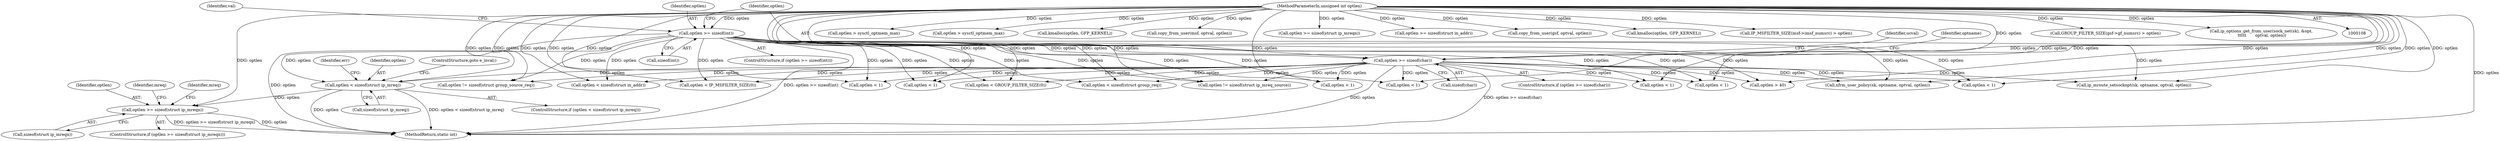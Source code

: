 digraph "0_linux_f6d8bd051c391c1c0458a30b2a7abcd939329259_26@API" {
"1000859" [label="(Call,optlen >= sizeof(struct ip_mreqn))"];
"1000849" [label="(Call,optlen < sizeof(struct ip_mreq))"];
"1000227" [label="(Call,optlen >= sizeof(char))"];
"1000211" [label="(Call,optlen >= sizeof(int))"];
"1000113" [label="(MethodParameterIn,unsigned int optlen)"];
"1001402" [label="(Call,optlen < GROUP_FILTER_SIZE(0))"];
"1000849" [label="(Call,optlen < sizeof(struct ip_mreq))"];
"1000517" [label="(Call,optlen < 1)"];
"1001202" [label="(Call,optlen != sizeof(struct group_source_req))"];
"1000850" [label="(Identifier,optlen)"];
"1001608" [label="(Call,optlen < 1)"];
"1000213" [label="(Call,sizeof(int))"];
"1000227" [label="(Call,optlen >= sizeof(char))"];
"1000228" [label="(Identifier,optlen)"];
"1000226" [label="(ControlStructure,if (optlen >= sizeof(char)))"];
"1000113" [label="(MethodParameterIn,unsigned int optlen)"];
"1000876" [label="(Identifier,mreq)"];
"1000848" [label="(ControlStructure,if (optlen < sizeof(struct ip_mreq)))"];
"1000853" [label="(ControlStructure,goto e_inval;)"];
"1001005" [label="(Call,optlen != sizeof(struct ip_mreq_source))"];
"1000229" [label="(Call,sizeof(char))"];
"1001640" [label="(Call,optlen < 1)"];
"1001683" [label="(Call,optlen < 1)"];
"1000272" [label="(Call,optlen > 40)"];
"1000683" [label="(Call,optlen < sizeof(struct in_addr))"];
"1001408" [label="(Call,optlen > sysctl_optmem_max)"];
"1000916" [label="(Call,optlen > sysctl_optmem_max)"];
"1000855" [label="(Identifier,err)"];
"1000927" [label="(Call,kmalloc(optlen, GFP_KERNEL))"];
"1000944" [label="(Call,copy_from_user(msf, optval, optlen))"];
"1000851" [label="(Call,sizeof(struct ip_mreq))"];
"1000212" [label="(Identifier,optlen)"];
"1000910" [label="(Call,optlen < IP_MSFILTER_SIZE(0))"];
"1000235" [label="(Identifier,ucval)"];
"1000867" [label="(Identifier,mreq)"];
"1001697" [label="(Call,optlen < 1)"];
"1000860" [label="(Identifier,optlen)"];
"1000693" [label="(Call,optlen >= sizeof(struct ip_mreqn))"];
"1000716" [label="(Call,optlen >= sizeof(struct in_addr))"];
"1001121" [label="(Call,optlen < sizeof(struct group_req))"];
"1000861" [label="(Call,sizeof(struct ip_mreqn))"];
"1001436" [label="(Call,copy_from_user(gsf, optval, optlen))"];
"1000858" [label="(ControlStructure,if (optlen >= sizeof(struct ip_mreqn)))"];
"1000251" [label="(Call,ip_mroute_setsockopt(sk, optname, optval, optlen))"];
"1001419" [label="(Call,kmalloc(optlen, GFP_KERNEL))"];
"1000973" [label="(Call,IP_MSFILTER_SIZE(msf->imsf_numsrc) > optlen)"];
"1000627" [label="(Call,optlen < 1)"];
"1000656" [label="(Call,optlen < 1)"];
"1001460" [label="(Call,GROUP_FILTER_SIZE(gsf->gf_numsrc) > optlen)"];
"1000218" [label="(Identifier,val)"];
"1000249" [label="(Identifier,optname)"];
"1000210" [label="(ControlStructure,if (optlen >= sizeof(int)))"];
"1001665" [label="(Call,xfrm_user_policy(sk, optname, optval, optlen))"];
"1000859" [label="(Call,optlen >= sizeof(struct ip_mreqn))"];
"1001732" [label="(MethodReturn,static int)"];
"1000211" [label="(Call,optlen >= sizeof(int))"];
"1000278" [label="(Call,ip_options_get_from_user(sock_net(sk), &opt,\n \t\t\t\t\t       optval, optlen))"];
"1000859" -> "1000858"  [label="AST: "];
"1000859" -> "1000861"  [label="CFG: "];
"1000860" -> "1000859"  [label="AST: "];
"1000861" -> "1000859"  [label="AST: "];
"1000867" -> "1000859"  [label="CFG: "];
"1000876" -> "1000859"  [label="CFG: "];
"1000859" -> "1001732"  [label="DDG: optlen >= sizeof(struct ip_mreqn)"];
"1000859" -> "1001732"  [label="DDG: optlen"];
"1000849" -> "1000859"  [label="DDG: optlen"];
"1000113" -> "1000859"  [label="DDG: optlen"];
"1000849" -> "1000848"  [label="AST: "];
"1000849" -> "1000851"  [label="CFG: "];
"1000850" -> "1000849"  [label="AST: "];
"1000851" -> "1000849"  [label="AST: "];
"1000853" -> "1000849"  [label="CFG: "];
"1000855" -> "1000849"  [label="CFG: "];
"1000849" -> "1001732"  [label="DDG: optlen < sizeof(struct ip_mreq)"];
"1000849" -> "1001732"  [label="DDG: optlen"];
"1000227" -> "1000849"  [label="DDG: optlen"];
"1000211" -> "1000849"  [label="DDG: optlen"];
"1000113" -> "1000849"  [label="DDG: optlen"];
"1000227" -> "1000226"  [label="AST: "];
"1000227" -> "1000229"  [label="CFG: "];
"1000228" -> "1000227"  [label="AST: "];
"1000229" -> "1000227"  [label="AST: "];
"1000235" -> "1000227"  [label="CFG: "];
"1000249" -> "1000227"  [label="CFG: "];
"1000227" -> "1001732"  [label="DDG: optlen >= sizeof(char)"];
"1000227" -> "1001732"  [label="DDG: optlen"];
"1000211" -> "1000227"  [label="DDG: optlen"];
"1000113" -> "1000227"  [label="DDG: optlen"];
"1000227" -> "1000251"  [label="DDG: optlen"];
"1000227" -> "1000272"  [label="DDG: optlen"];
"1000227" -> "1000517"  [label="DDG: optlen"];
"1000227" -> "1000627"  [label="DDG: optlen"];
"1000227" -> "1000656"  [label="DDG: optlen"];
"1000227" -> "1000683"  [label="DDG: optlen"];
"1000227" -> "1000910"  [label="DDG: optlen"];
"1000227" -> "1001005"  [label="DDG: optlen"];
"1000227" -> "1001121"  [label="DDG: optlen"];
"1000227" -> "1001202"  [label="DDG: optlen"];
"1000227" -> "1001402"  [label="DDG: optlen"];
"1000227" -> "1001608"  [label="DDG: optlen"];
"1000227" -> "1001640"  [label="DDG: optlen"];
"1000227" -> "1001665"  [label="DDG: optlen"];
"1000227" -> "1001683"  [label="DDG: optlen"];
"1000227" -> "1001697"  [label="DDG: optlen"];
"1000211" -> "1000210"  [label="AST: "];
"1000211" -> "1000213"  [label="CFG: "];
"1000212" -> "1000211"  [label="AST: "];
"1000213" -> "1000211"  [label="AST: "];
"1000218" -> "1000211"  [label="CFG: "];
"1000228" -> "1000211"  [label="CFG: "];
"1000211" -> "1001732"  [label="DDG: optlen"];
"1000211" -> "1001732"  [label="DDG: optlen >= sizeof(int)"];
"1000113" -> "1000211"  [label="DDG: optlen"];
"1000211" -> "1000251"  [label="DDG: optlen"];
"1000211" -> "1000272"  [label="DDG: optlen"];
"1000211" -> "1000517"  [label="DDG: optlen"];
"1000211" -> "1000627"  [label="DDG: optlen"];
"1000211" -> "1000656"  [label="DDG: optlen"];
"1000211" -> "1000683"  [label="DDG: optlen"];
"1000211" -> "1000910"  [label="DDG: optlen"];
"1000211" -> "1001005"  [label="DDG: optlen"];
"1000211" -> "1001121"  [label="DDG: optlen"];
"1000211" -> "1001202"  [label="DDG: optlen"];
"1000211" -> "1001402"  [label="DDG: optlen"];
"1000211" -> "1001608"  [label="DDG: optlen"];
"1000211" -> "1001640"  [label="DDG: optlen"];
"1000211" -> "1001665"  [label="DDG: optlen"];
"1000211" -> "1001683"  [label="DDG: optlen"];
"1000211" -> "1001697"  [label="DDG: optlen"];
"1000113" -> "1000108"  [label="AST: "];
"1000113" -> "1001732"  [label="DDG: optlen"];
"1000113" -> "1000251"  [label="DDG: optlen"];
"1000113" -> "1000272"  [label="DDG: optlen"];
"1000113" -> "1000278"  [label="DDG: optlen"];
"1000113" -> "1000517"  [label="DDG: optlen"];
"1000113" -> "1000627"  [label="DDG: optlen"];
"1000113" -> "1000656"  [label="DDG: optlen"];
"1000113" -> "1000683"  [label="DDG: optlen"];
"1000113" -> "1000693"  [label="DDG: optlen"];
"1000113" -> "1000716"  [label="DDG: optlen"];
"1000113" -> "1000910"  [label="DDG: optlen"];
"1000113" -> "1000916"  [label="DDG: optlen"];
"1000113" -> "1000927"  [label="DDG: optlen"];
"1000113" -> "1000944"  [label="DDG: optlen"];
"1000113" -> "1000973"  [label="DDG: optlen"];
"1000113" -> "1001005"  [label="DDG: optlen"];
"1000113" -> "1001121"  [label="DDG: optlen"];
"1000113" -> "1001202"  [label="DDG: optlen"];
"1000113" -> "1001402"  [label="DDG: optlen"];
"1000113" -> "1001408"  [label="DDG: optlen"];
"1000113" -> "1001419"  [label="DDG: optlen"];
"1000113" -> "1001436"  [label="DDG: optlen"];
"1000113" -> "1001460"  [label="DDG: optlen"];
"1000113" -> "1001608"  [label="DDG: optlen"];
"1000113" -> "1001640"  [label="DDG: optlen"];
"1000113" -> "1001665"  [label="DDG: optlen"];
"1000113" -> "1001683"  [label="DDG: optlen"];
"1000113" -> "1001697"  [label="DDG: optlen"];
}
